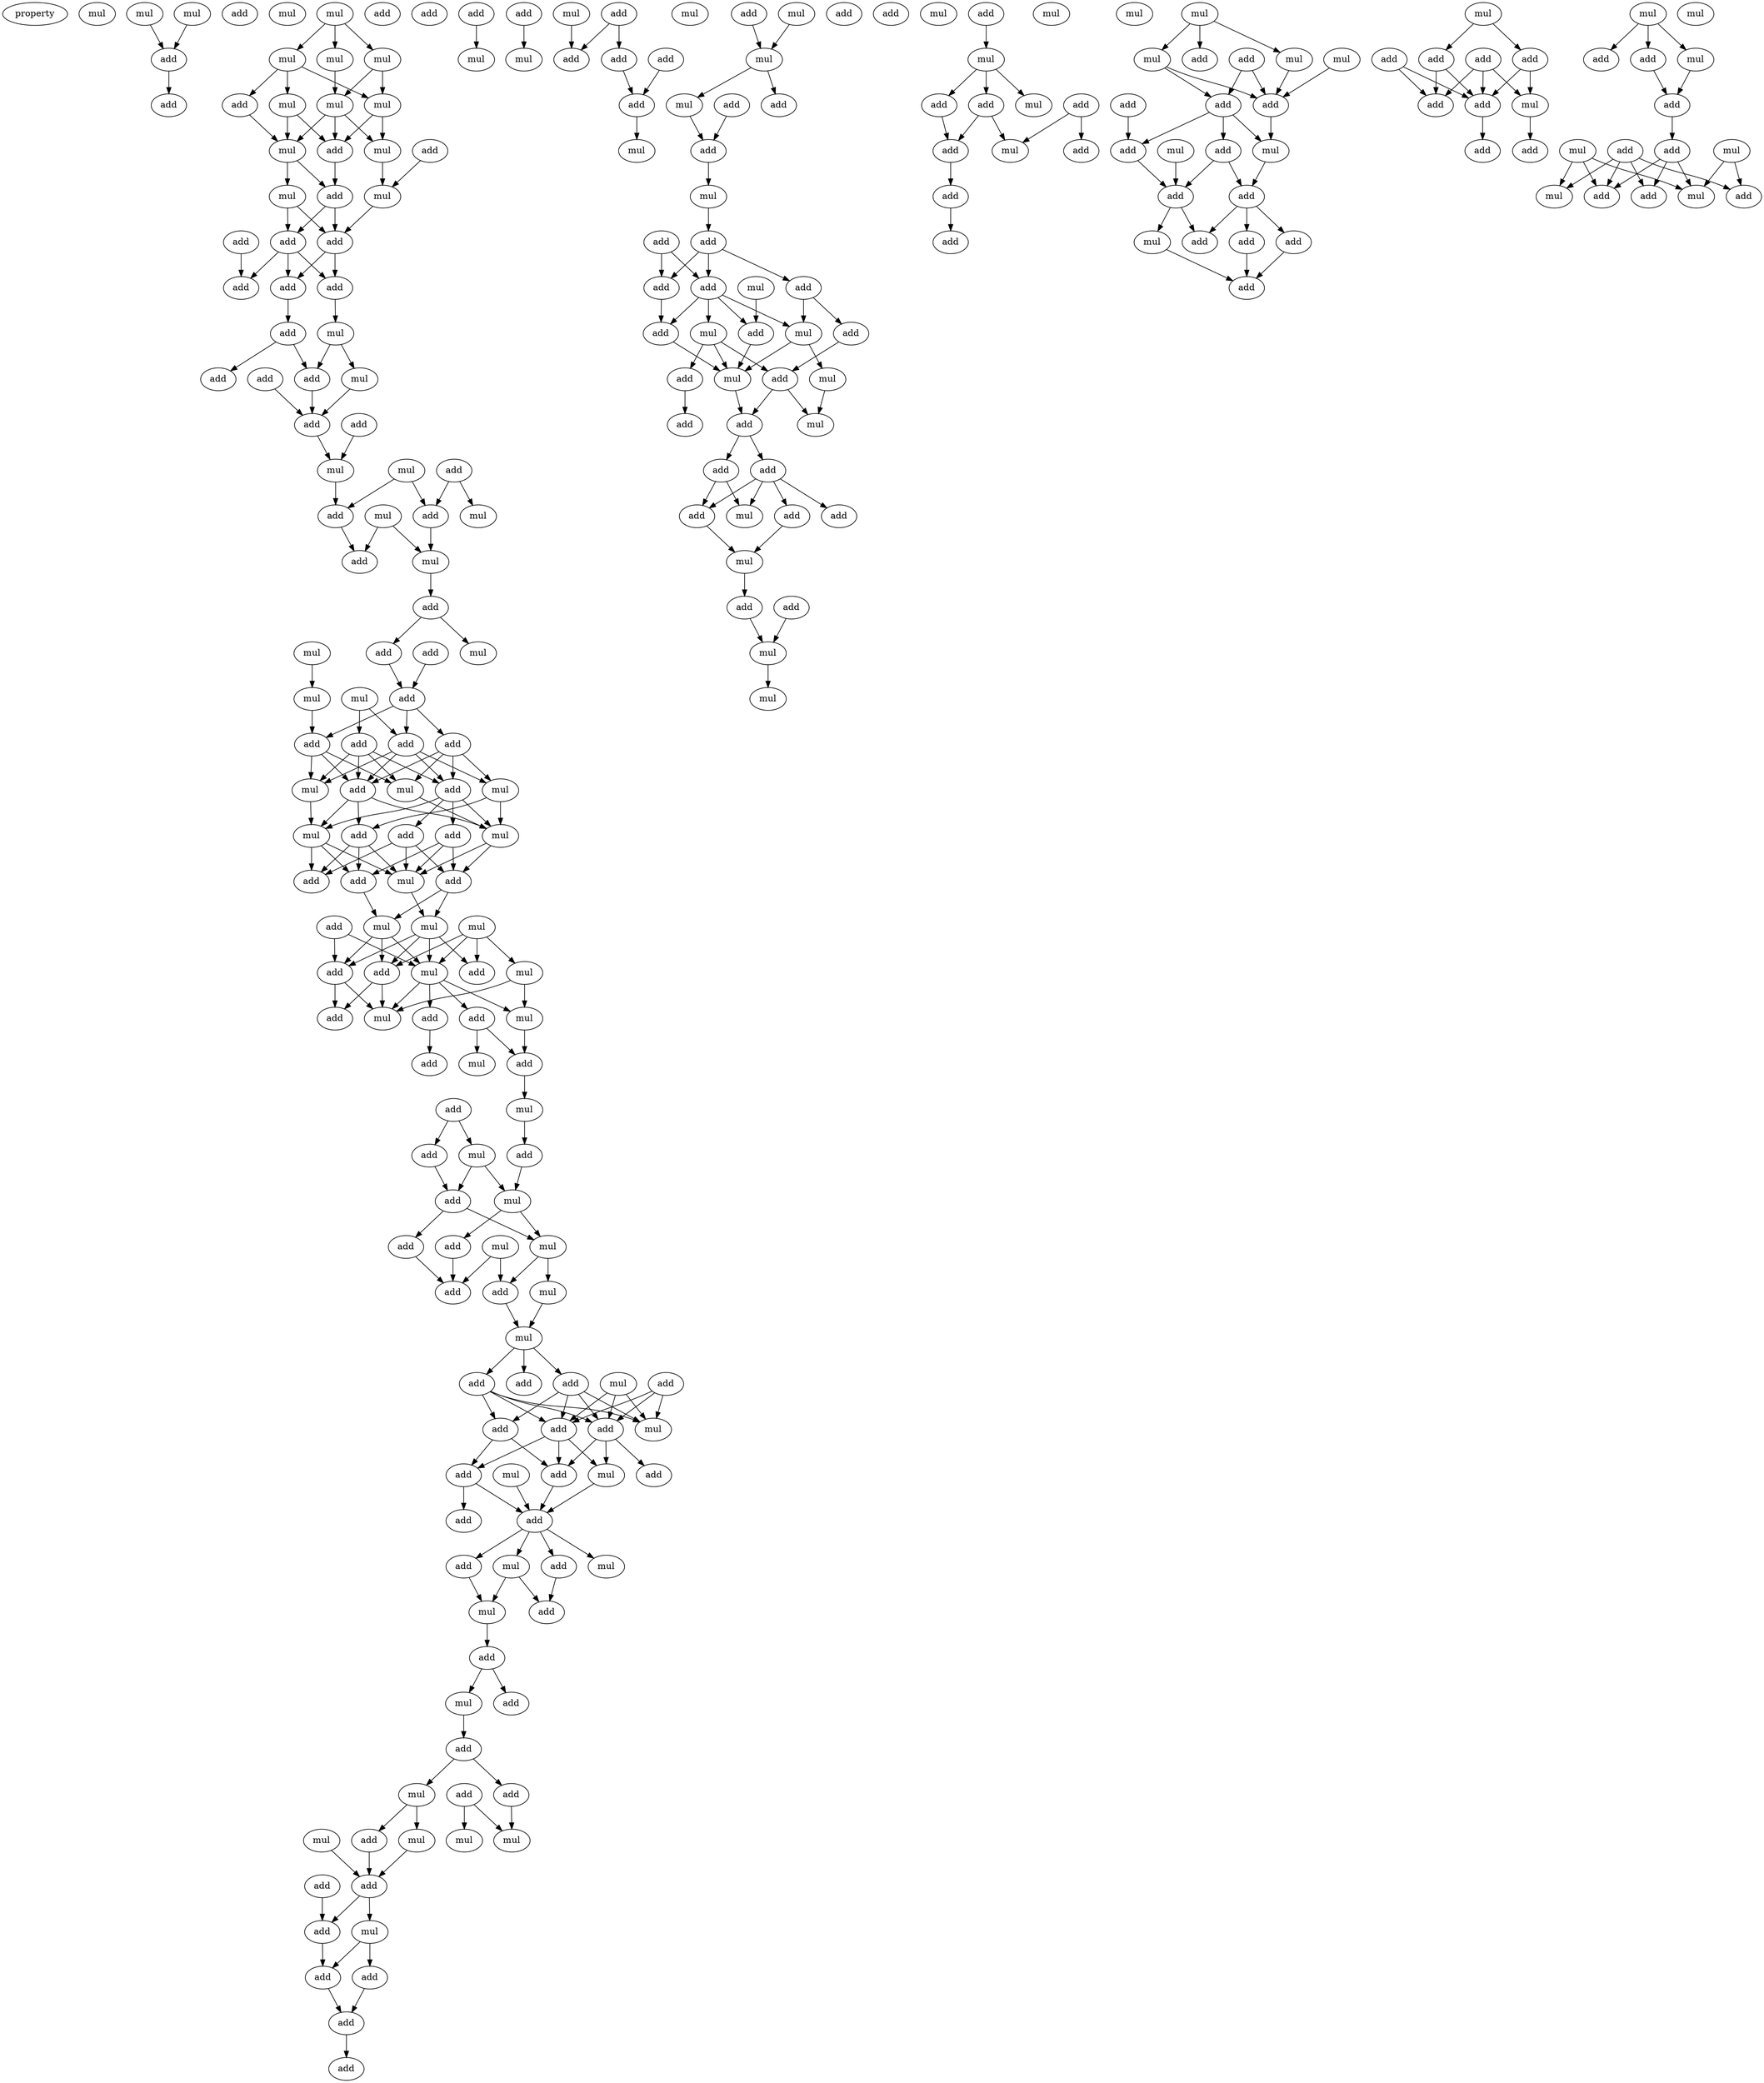 digraph {
    node [fontcolor=black]
    property [mul=2,lf=1.4]
    0 [ label = mul ];
    1 [ label = mul ];
    2 [ label = add ];
    3 [ label = mul ];
    4 [ label = mul ];
    5 [ label = add ];
    6 [ label = add ];
    7 [ label = mul ];
    8 [ label = mul ];
    9 [ label = mul ];
    10 [ label = mul ];
    11 [ label = mul ];
    12 [ label = mul ];
    13 [ label = mul ];
    14 [ label = add ];
    15 [ label = add ];
    16 [ label = mul ];
    17 [ label = add ];
    18 [ label = mul ];
    19 [ label = add ];
    20 [ label = mul ];
    21 [ label = mul ];
    22 [ label = add ];
    23 [ label = add ];
    24 [ label = add ];
    25 [ label = add ];
    26 [ label = add ];
    27 [ label = add ];
    28 [ label = mul ];
    29 [ label = add ];
    30 [ label = add ];
    31 [ label = add ];
    32 [ label = add ];
    33 [ label = mul ];
    34 [ label = add ];
    35 [ label = add ];
    36 [ label = mul ];
    37 [ label = add ];
    38 [ label = mul ];
    39 [ label = add ];
    40 [ label = mul ];
    41 [ label = mul ];
    42 [ label = add ];
    43 [ label = add ];
    44 [ label = mul ];
    45 [ label = add ];
    46 [ label = add ];
    47 [ label = mul ];
    48 [ label = mul ];
    49 [ label = add ];
    50 [ label = mul ];
    51 [ label = mul ];
    52 [ label = add ];
    53 [ label = add ];
    54 [ label = add ];
    55 [ label = add ];
    56 [ label = add ];
    57 [ label = add ];
    58 [ label = mul ];
    59 [ label = mul ];
    60 [ label = mul ];
    61 [ label = add ];
    62 [ label = mul ];
    63 [ label = add ];
    64 [ label = add ];
    65 [ label = add ];
    66 [ label = mul ];
    67 [ label = add ];
    68 [ label = add ];
    69 [ label = add ];
    70 [ label = mul ];
    71 [ label = add ];
    72 [ label = mul ];
    73 [ label = mul ];
    74 [ label = mul ];
    75 [ label = mul ];
    76 [ label = add ];
    77 [ label = mul ];
    78 [ label = add ];
    79 [ label = add ];
    80 [ label = add ];
    81 [ label = add ];
    82 [ label = add ];
    83 [ label = mul ];
    84 [ label = mul ];
    85 [ label = mul ];
    86 [ label = add ];
    87 [ label = add ];
    88 [ label = mul ];
    89 [ label = add ];
    90 [ label = mul ];
    91 [ label = add ];
    92 [ label = add ];
    93 [ label = mul ];
    94 [ label = add ];
    95 [ label = mul ];
    96 [ label = add ];
    97 [ label = mul ];
    98 [ label = add ];
    99 [ label = add ];
    100 [ label = mul ];
    101 [ label = add ];
    102 [ label = mul ];
    103 [ label = add ];
    104 [ label = add ];
    105 [ label = mul ];
    106 [ label = add ];
    107 [ label = add ];
    108 [ label = add ];
    109 [ label = add ];
    110 [ label = mul ];
    111 [ label = add ];
    112 [ label = add ];
    113 [ label = mul ];
    114 [ label = mul ];
    115 [ label = add ];
    116 [ label = add ];
    117 [ label = add ];
    118 [ label = add ];
    119 [ label = add ];
    120 [ label = add ];
    121 [ label = mul ];
    122 [ label = mul ];
    123 [ label = mul ];
    124 [ label = add ];
    125 [ label = add ];
    126 [ label = mul ];
    127 [ label = add ];
    128 [ label = add ];
    129 [ label = add ];
    130 [ label = add ];
    131 [ label = mul ];
    132 [ label = add ];
    133 [ label = add ];
    134 [ label = mul ];
    135 [ label = add ];
    136 [ label = mul ];
    137 [ label = mul ];
    138 [ label = mul ];
    139 [ label = add ];
    140 [ label = add ];
    141 [ label = add ];
    142 [ label = mul ];
    143 [ label = add ];
    144 [ label = add ];
    145 [ label = add ];
    146 [ label = add ];
    147 [ label = add ];
    148 [ label = mul ];
    149 [ label = add ];
    150 [ label = mul ];
    151 [ label = mul ];
    152 [ label = add ];
    153 [ label = add ];
    154 [ label = mul ];
    155 [ label = add ];
    156 [ label = add ];
    157 [ label = add ];
    158 [ label = add ];
    159 [ label = mul ];
    160 [ label = mul ];
    161 [ label = mul ];
    162 [ label = mul ];
    163 [ label = add ];
    164 [ label = add ];
    165 [ label = add ];
    166 [ label = add ];
    167 [ label = mul ];
    168 [ label = add ];
    169 [ label = add ];
    170 [ label = add ];
    171 [ label = add ];
    172 [ label = add ];
    173 [ label = mul ];
    174 [ label = add ];
    175 [ label = mul ];
    176 [ label = add ];
    177 [ label = mul ];
    178 [ label = add ];
    179 [ label = mul ];
    180 [ label = add ];
    181 [ label = add ];
    182 [ label = mul ];
    183 [ label = mul ];
    184 [ label = add ];
    185 [ label = add ];
    186 [ label = add ];
    187 [ label = add ];
    188 [ label = add ];
    189 [ label = add ];
    190 [ label = mul ];
    191 [ label = add ];
    192 [ label = add ];
    193 [ label = mul ];
    194 [ label = add ];
    195 [ label = add ];
    196 [ label = mul ];
    197 [ label = mul ];
    198 [ label = add ];
    199 [ label = mul ];
    200 [ label = mul ];
    201 [ label = add ];
    202 [ label = add ];
    203 [ label = add ];
    204 [ label = mul ];
    205 [ label = add ];
    206 [ label = add ];
    207 [ label = mul ];
    208 [ label = add ];
    209 [ label = mul ];
    210 [ label = add ];
    211 [ label = mul ];
    212 [ label = mul ];
    213 [ label = add ];
    214 [ label = mul ];
    215 [ label = add ];
    216 [ label = mul ];
    217 [ label = mul ];
    218 [ label = add ];
    219 [ label = add ];
    220 [ label = add ];
    221 [ label = add ];
    222 [ label = mul ];
    223 [ label = add ];
    224 [ label = mul ];
    225 [ label = add ];
    226 [ label = add ];
    227 [ label = add ];
    228 [ label = add ];
    229 [ label = mul ];
    230 [ label = add ];
    231 [ label = add ];
    232 [ label = mul ];
    233 [ label = add ];
    234 [ label = add ];
    235 [ label = add ];
    236 [ label = add ];
    237 [ label = add ];
    238 [ label = add ];
    239 [ label = mul ];
    240 [ label = add ];
    241 [ label = add ];
    242 [ label = mul ];
    243 [ label = add ];
    244 [ label = add ];
    245 [ label = mul ];
    246 [ label = mul ];
    247 [ label = add ];
    248 [ label = mul ];
    249 [ label = add ];
    250 [ label = add ];
    251 [ label = mul ];
    252 [ label = mul ];
    253 [ label = add ];
    254 [ label = add ];
    255 [ label = mul ];
    256 [ label = add ];
    1 -> 5 [ name = 0 ];
    4 -> 5 [ name = 1 ];
    5 -> 6 [ name = 2 ];
    7 -> 8 [ name = 3 ];
    7 -> 9 [ name = 4 ];
    7 -> 10 [ name = 5 ];
    8 -> 12 [ name = 6 ];
    8 -> 13 [ name = 7 ];
    8 -> 14 [ name = 8 ];
    9 -> 11 [ name = 9 ];
    10 -> 11 [ name = 10 ];
    10 -> 12 [ name = 11 ];
    11 -> 15 [ name = 12 ];
    11 -> 16 [ name = 13 ];
    11 -> 18 [ name = 14 ];
    12 -> 15 [ name = 15 ];
    12 -> 18 [ name = 16 ];
    13 -> 15 [ name = 17 ];
    13 -> 16 [ name = 18 ];
    14 -> 16 [ name = 19 ];
    15 -> 19 [ name = 20 ];
    16 -> 19 [ name = 21 ];
    16 -> 20 [ name = 22 ];
    17 -> 21 [ name = 23 ];
    18 -> 21 [ name = 24 ];
    19 -> 23 [ name = 25 ];
    19 -> 24 [ name = 26 ];
    20 -> 23 [ name = 27 ];
    20 -> 24 [ name = 28 ];
    21 -> 24 [ name = 29 ];
    22 -> 25 [ name = 30 ];
    23 -> 25 [ name = 31 ];
    23 -> 26 [ name = 32 ];
    23 -> 27 [ name = 33 ];
    24 -> 26 [ name = 34 ];
    24 -> 27 [ name = 35 ];
    26 -> 28 [ name = 36 ];
    27 -> 29 [ name = 37 ];
    28 -> 31 [ name = 38 ];
    28 -> 33 [ name = 39 ];
    29 -> 31 [ name = 40 ];
    29 -> 32 [ name = 41 ];
    30 -> 34 [ name = 42 ];
    31 -> 34 [ name = 43 ];
    33 -> 34 [ name = 44 ];
    34 -> 36 [ name = 45 ];
    35 -> 36 [ name = 46 ];
    36 -> 42 [ name = 47 ];
    37 -> 39 [ name = 48 ];
    37 -> 41 [ name = 49 ];
    38 -> 39 [ name = 50 ];
    38 -> 42 [ name = 51 ];
    39 -> 44 [ name = 52 ];
    40 -> 43 [ name = 53 ];
    40 -> 44 [ name = 54 ];
    42 -> 43 [ name = 55 ];
    44 -> 45 [ name = 56 ];
    45 -> 46 [ name = 57 ];
    45 -> 47 [ name = 58 ];
    46 -> 52 [ name = 59 ];
    48 -> 51 [ name = 60 ];
    49 -> 52 [ name = 61 ];
    50 -> 53 [ name = 62 ];
    50 -> 55 [ name = 63 ];
    51 -> 56 [ name = 64 ];
    52 -> 54 [ name = 65 ];
    52 -> 55 [ name = 66 ];
    52 -> 56 [ name = 67 ];
    53 -> 57 [ name = 68 ];
    53 -> 58 [ name = 69 ];
    53 -> 59 [ name = 70 ];
    53 -> 61 [ name = 71 ];
    54 -> 57 [ name = 72 ];
    54 -> 58 [ name = 73 ];
    54 -> 60 [ name = 74 ];
    54 -> 61 [ name = 75 ];
    55 -> 57 [ name = 76 ];
    55 -> 59 [ name = 77 ];
    55 -> 60 [ name = 78 ];
    55 -> 61 [ name = 79 ];
    56 -> 57 [ name = 80 ];
    56 -> 58 [ name = 81 ];
    56 -> 59 [ name = 82 ];
    57 -> 62 [ name = 83 ];
    57 -> 65 [ name = 84 ];
    57 -> 66 [ name = 85 ];
    58 -> 62 [ name = 86 ];
    59 -> 66 [ name = 87 ];
    60 -> 62 [ name = 88 ];
    60 -> 65 [ name = 89 ];
    61 -> 62 [ name = 90 ];
    61 -> 63 [ name = 91 ];
    61 -> 64 [ name = 92 ];
    61 -> 66 [ name = 93 ];
    62 -> 69 [ name = 94 ];
    62 -> 70 [ name = 95 ];
    63 -> 67 [ name = 96 ];
    63 -> 69 [ name = 97 ];
    63 -> 70 [ name = 98 ];
    64 -> 68 [ name = 99 ];
    64 -> 69 [ name = 100 ];
    64 -> 70 [ name = 101 ];
    65 -> 67 [ name = 102 ];
    65 -> 68 [ name = 103 ];
    65 -> 70 [ name = 104 ];
    66 -> 67 [ name = 105 ];
    66 -> 68 [ name = 106 ];
    66 -> 70 [ name = 107 ];
    67 -> 72 [ name = 108 ];
    69 -> 72 [ name = 109 ];
    69 -> 73 [ name = 110 ];
    70 -> 73 [ name = 111 ];
    71 -> 77 [ name = 112 ];
    71 -> 78 [ name = 113 ];
    72 -> 76 [ name = 114 ];
    72 -> 77 [ name = 115 ];
    72 -> 78 [ name = 116 ];
    73 -> 76 [ name = 117 ];
    73 -> 77 [ name = 118 ];
    73 -> 78 [ name = 119 ];
    73 -> 79 [ name = 120 ];
    74 -> 75 [ name = 121 ];
    74 -> 76 [ name = 122 ];
    74 -> 77 [ name = 123 ];
    74 -> 79 [ name = 124 ];
    75 -> 83 [ name = 125 ];
    75 -> 84 [ name = 126 ];
    76 -> 82 [ name = 127 ];
    76 -> 83 [ name = 128 ];
    77 -> 80 [ name = 129 ];
    77 -> 81 [ name = 130 ];
    77 -> 83 [ name = 131 ];
    77 -> 84 [ name = 132 ];
    78 -> 82 [ name = 133 ];
    78 -> 83 [ name = 134 ];
    80 -> 86 [ name = 135 ];
    81 -> 85 [ name = 136 ];
    81 -> 87 [ name = 137 ];
    84 -> 87 [ name = 138 ];
    87 -> 88 [ name = 139 ];
    88 -> 91 [ name = 140 ];
    89 -> 90 [ name = 141 ];
    89 -> 92 [ name = 142 ];
    90 -> 93 [ name = 143 ];
    90 -> 94 [ name = 144 ];
    91 -> 93 [ name = 145 ];
    92 -> 94 [ name = 146 ];
    93 -> 96 [ name = 147 ];
    93 -> 97 [ name = 148 ];
    94 -> 97 [ name = 149 ];
    94 -> 98 [ name = 150 ];
    95 -> 99 [ name = 151 ];
    95 -> 101 [ name = 152 ];
    96 -> 99 [ name = 153 ];
    97 -> 100 [ name = 154 ];
    97 -> 101 [ name = 155 ];
    98 -> 99 [ name = 156 ];
    100 -> 102 [ name = 157 ];
    101 -> 102 [ name = 158 ];
    102 -> 104 [ name = 159 ];
    102 -> 106 [ name = 160 ];
    102 -> 107 [ name = 161 ];
    103 -> 109 [ name = 162 ];
    103 -> 110 [ name = 163 ];
    103 -> 111 [ name = 164 ];
    104 -> 108 [ name = 165 ];
    104 -> 109 [ name = 166 ];
    104 -> 110 [ name = 167 ];
    104 -> 111 [ name = 168 ];
    105 -> 109 [ name = 169 ];
    105 -> 110 [ name = 170 ];
    105 -> 111 [ name = 171 ];
    107 -> 108 [ name = 172 ];
    107 -> 109 [ name = 173 ];
    107 -> 110 [ name = 174 ];
    107 -> 111 [ name = 175 ];
    108 -> 112 [ name = 176 ];
    108 -> 115 [ name = 177 ];
    109 -> 112 [ name = 178 ];
    109 -> 113 [ name = 179 ];
    109 -> 115 [ name = 180 ];
    111 -> 113 [ name = 181 ];
    111 -> 115 [ name = 182 ];
    111 -> 116 [ name = 183 ];
    112 -> 117 [ name = 184 ];
    112 -> 118 [ name = 185 ];
    113 -> 118 [ name = 186 ];
    114 -> 118 [ name = 187 ];
    115 -> 118 [ name = 188 ];
    118 -> 119 [ name = 189 ];
    118 -> 120 [ name = 190 ];
    118 -> 121 [ name = 191 ];
    118 -> 122 [ name = 192 ];
    119 -> 123 [ name = 193 ];
    120 -> 124 [ name = 194 ];
    122 -> 123 [ name = 195 ];
    122 -> 124 [ name = 196 ];
    123 -> 125 [ name = 197 ];
    125 -> 126 [ name = 198 ];
    125 -> 128 [ name = 199 ];
    126 -> 130 [ name = 200 ];
    130 -> 131 [ name = 201 ];
    130 -> 133 [ name = 202 ];
    131 -> 135 [ name = 203 ];
    131 -> 138 [ name = 204 ];
    132 -> 134 [ name = 205 ];
    132 -> 137 [ name = 206 ];
    133 -> 134 [ name = 207 ];
    135 -> 140 [ name = 208 ];
    136 -> 140 [ name = 209 ];
    138 -> 140 [ name = 210 ];
    139 -> 141 [ name = 211 ];
    140 -> 141 [ name = 212 ];
    140 -> 142 [ name = 213 ];
    141 -> 143 [ name = 214 ];
    142 -> 143 [ name = 215 ];
    142 -> 144 [ name = 216 ];
    143 -> 147 [ name = 217 ];
    144 -> 147 [ name = 218 ];
    145 -> 148 [ name = 219 ];
    146 -> 150 [ name = 220 ];
    147 -> 149 [ name = 221 ];
    151 -> 155 [ name = 222 ];
    152 -> 153 [ name = 223 ];
    152 -> 155 [ name = 224 ];
    153 -> 157 [ name = 225 ];
    156 -> 157 [ name = 226 ];
    157 -> 159 [ name = 227 ];
    158 -> 161 [ name = 228 ];
    160 -> 161 [ name = 229 ];
    161 -> 162 [ name = 230 ];
    161 -> 163 [ name = 231 ];
    162 -> 166 [ name = 232 ];
    164 -> 166 [ name = 233 ];
    166 -> 167 [ name = 234 ];
    167 -> 169 [ name = 235 ];
    168 -> 170 [ name = 236 ];
    168 -> 172 [ name = 237 ];
    169 -> 170 [ name = 238 ];
    169 -> 171 [ name = 239 ];
    169 -> 172 [ name = 240 ];
    170 -> 178 [ name = 241 ];
    171 -> 175 [ name = 242 ];
    171 -> 176 [ name = 243 ];
    172 -> 174 [ name = 244 ];
    172 -> 175 [ name = 245 ];
    172 -> 177 [ name = 246 ];
    172 -> 178 [ name = 247 ];
    173 -> 174 [ name = 248 ];
    174 -> 179 [ name = 249 ];
    175 -> 179 [ name = 250 ];
    175 -> 182 [ name = 251 ];
    176 -> 180 [ name = 252 ];
    177 -> 179 [ name = 253 ];
    177 -> 180 [ name = 254 ];
    177 -> 181 [ name = 255 ];
    178 -> 179 [ name = 256 ];
    179 -> 184 [ name = 257 ];
    180 -> 183 [ name = 258 ];
    180 -> 184 [ name = 259 ];
    181 -> 185 [ name = 260 ];
    182 -> 183 [ name = 261 ];
    184 -> 186 [ name = 262 ];
    184 -> 187 [ name = 263 ];
    186 -> 189 [ name = 264 ];
    186 -> 190 [ name = 265 ];
    186 -> 191 [ name = 266 ];
    186 -> 192 [ name = 267 ];
    187 -> 189 [ name = 268 ];
    187 -> 190 [ name = 269 ];
    189 -> 193 [ name = 270 ];
    191 -> 193 [ name = 271 ];
    193 -> 194 [ name = 272 ];
    194 -> 197 [ name = 273 ];
    195 -> 197 [ name = 274 ];
    197 -> 199 [ name = 275 ];
    198 -> 200 [ name = 276 ];
    200 -> 201 [ name = 277 ];
    200 -> 203 [ name = 278 ];
    200 -> 204 [ name = 279 ];
    201 -> 205 [ name = 280 ];
    201 -> 207 [ name = 281 ];
    202 -> 206 [ name = 282 ];
    202 -> 207 [ name = 283 ];
    203 -> 205 [ name = 284 ];
    205 -> 208 [ name = 285 ];
    208 -> 210 [ name = 286 ];
    212 -> 215 [ name = 287 ];
    212 -> 216 [ name = 288 ];
    212 -> 217 [ name = 289 ];
    213 -> 218 [ name = 290 ];
    213 -> 220 [ name = 291 ];
    214 -> 220 [ name = 292 ];
    216 -> 220 [ name = 293 ];
    217 -> 218 [ name = 294 ];
    217 -> 220 [ name = 295 ];
    218 -> 221 [ name = 296 ];
    218 -> 222 [ name = 297 ];
    218 -> 223 [ name = 298 ];
    219 -> 223 [ name = 299 ];
    220 -> 222 [ name = 300 ];
    221 -> 225 [ name = 301 ];
    221 -> 226 [ name = 302 ];
    222 -> 225 [ name = 303 ];
    223 -> 226 [ name = 304 ];
    224 -> 226 [ name = 305 ];
    225 -> 227 [ name = 306 ];
    225 -> 228 [ name = 307 ];
    225 -> 230 [ name = 308 ];
    226 -> 229 [ name = 309 ];
    226 -> 230 [ name = 310 ];
    227 -> 231 [ name = 311 ];
    228 -> 231 [ name = 312 ];
    229 -> 231 [ name = 313 ];
    232 -> 234 [ name = 314 ];
    232 -> 236 [ name = 315 ];
    233 -> 237 [ name = 316 ];
    233 -> 238 [ name = 317 ];
    234 -> 238 [ name = 318 ];
    234 -> 239 [ name = 319 ];
    235 -> 237 [ name = 320 ];
    235 -> 238 [ name = 321 ];
    235 -> 239 [ name = 322 ];
    236 -> 237 [ name = 323 ];
    236 -> 238 [ name = 324 ];
    238 -> 240 [ name = 325 ];
    239 -> 241 [ name = 326 ];
    242 -> 243 [ name = 327 ];
    242 -> 244 [ name = 328 ];
    242 -> 246 [ name = 329 ];
    244 -> 247 [ name = 330 ];
    246 -> 247 [ name = 331 ];
    247 -> 249 [ name = 332 ];
    248 -> 255 [ name = 333 ];
    248 -> 256 [ name = 334 ];
    249 -> 253 [ name = 335 ];
    249 -> 254 [ name = 336 ];
    249 -> 255 [ name = 337 ];
    250 -> 252 [ name = 338 ];
    250 -> 253 [ name = 339 ];
    250 -> 254 [ name = 340 ];
    250 -> 256 [ name = 341 ];
    251 -> 252 [ name = 342 ];
    251 -> 253 [ name = 343 ];
    251 -> 255 [ name = 344 ];
}
